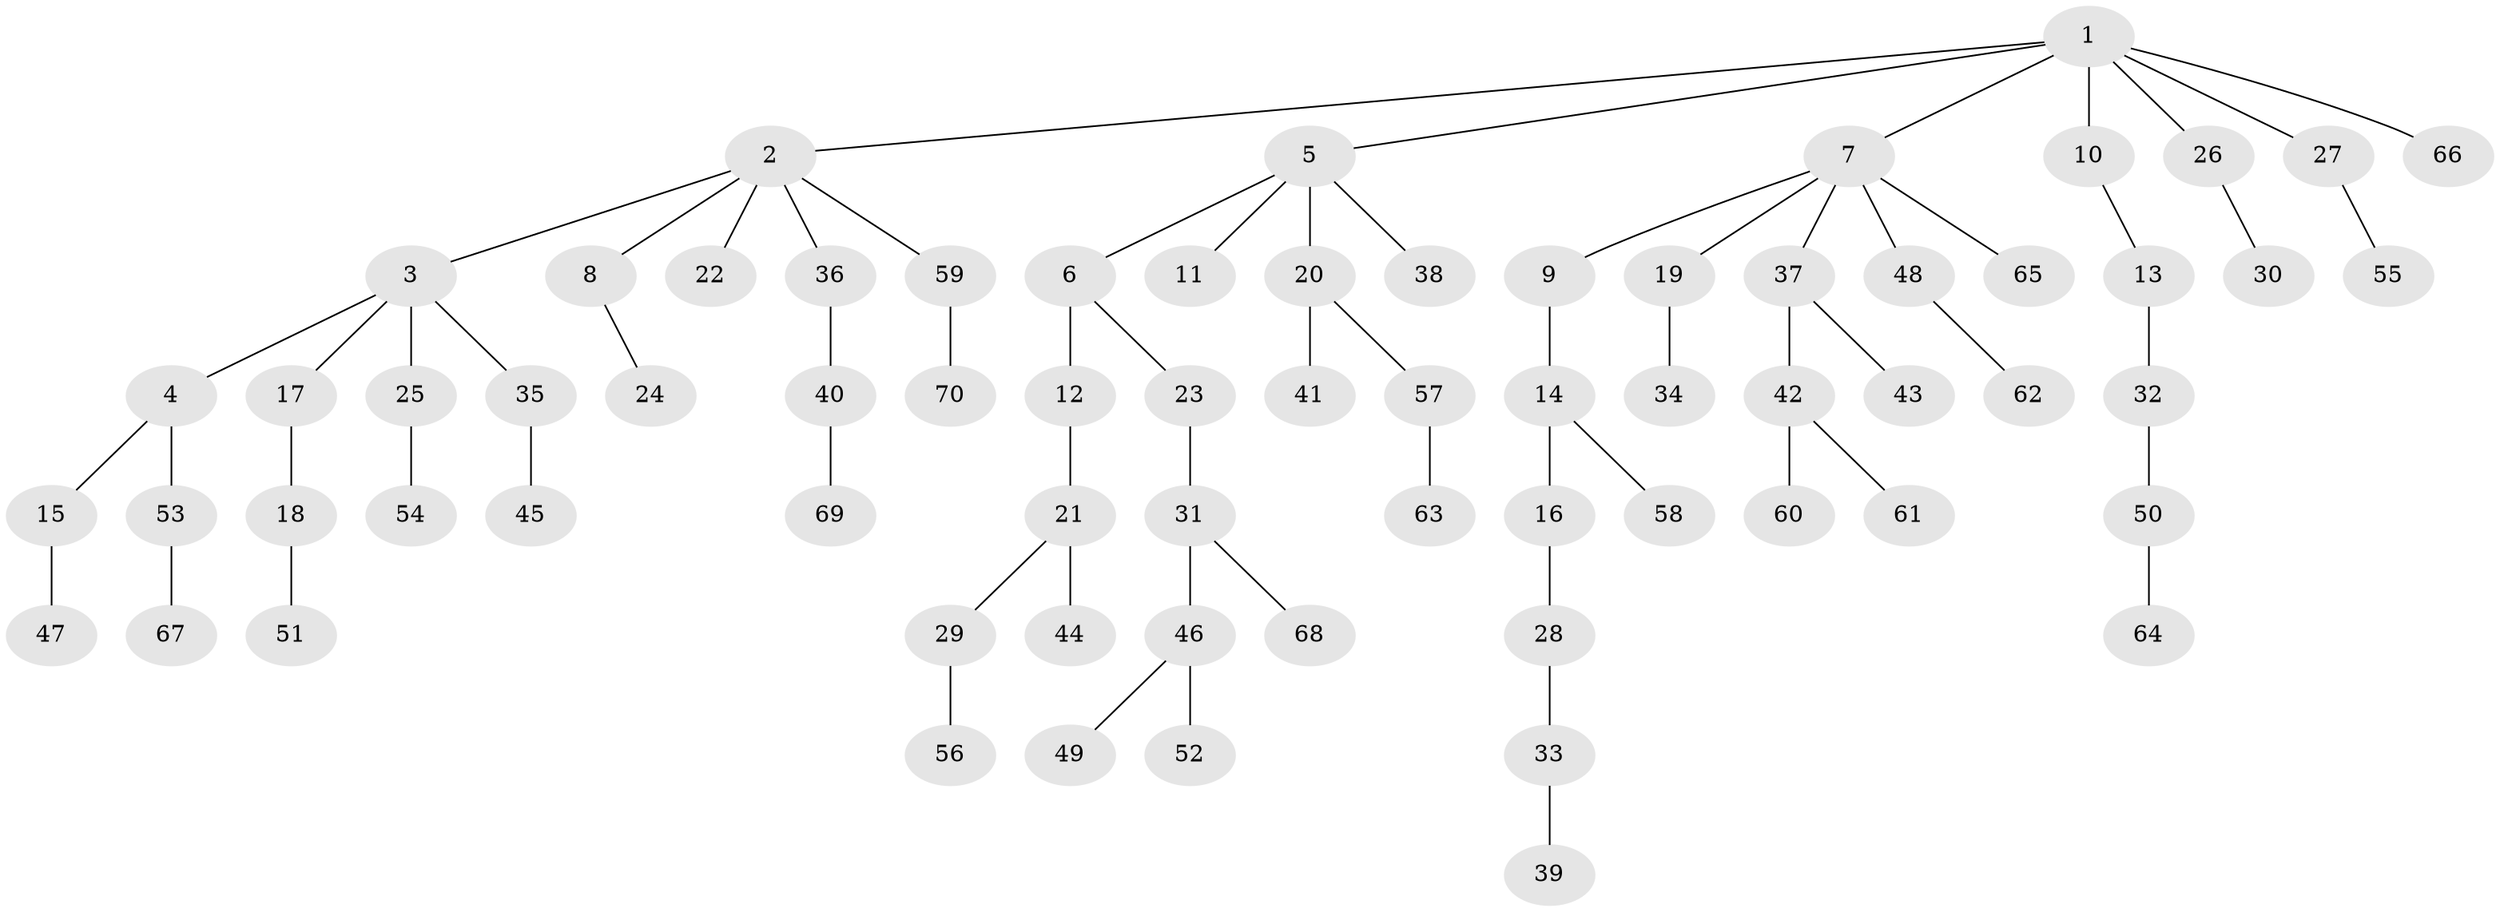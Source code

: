 // coarse degree distribution, {11: 0.023809523809523808, 5: 0.07142857142857142, 3: 0.047619047619047616, 2: 0.3333333333333333, 1: 0.5238095238095238}
// Generated by graph-tools (version 1.1) at 2025/19/03/04/25 18:19:03]
// undirected, 70 vertices, 69 edges
graph export_dot {
graph [start="1"]
  node [color=gray90,style=filled];
  1;
  2;
  3;
  4;
  5;
  6;
  7;
  8;
  9;
  10;
  11;
  12;
  13;
  14;
  15;
  16;
  17;
  18;
  19;
  20;
  21;
  22;
  23;
  24;
  25;
  26;
  27;
  28;
  29;
  30;
  31;
  32;
  33;
  34;
  35;
  36;
  37;
  38;
  39;
  40;
  41;
  42;
  43;
  44;
  45;
  46;
  47;
  48;
  49;
  50;
  51;
  52;
  53;
  54;
  55;
  56;
  57;
  58;
  59;
  60;
  61;
  62;
  63;
  64;
  65;
  66;
  67;
  68;
  69;
  70;
  1 -- 2;
  1 -- 5;
  1 -- 7;
  1 -- 10;
  1 -- 26;
  1 -- 27;
  1 -- 66;
  2 -- 3;
  2 -- 8;
  2 -- 22;
  2 -- 36;
  2 -- 59;
  3 -- 4;
  3 -- 17;
  3 -- 25;
  3 -- 35;
  4 -- 15;
  4 -- 53;
  5 -- 6;
  5 -- 11;
  5 -- 20;
  5 -- 38;
  6 -- 12;
  6 -- 23;
  7 -- 9;
  7 -- 19;
  7 -- 37;
  7 -- 48;
  7 -- 65;
  8 -- 24;
  9 -- 14;
  10 -- 13;
  12 -- 21;
  13 -- 32;
  14 -- 16;
  14 -- 58;
  15 -- 47;
  16 -- 28;
  17 -- 18;
  18 -- 51;
  19 -- 34;
  20 -- 41;
  20 -- 57;
  21 -- 29;
  21 -- 44;
  23 -- 31;
  25 -- 54;
  26 -- 30;
  27 -- 55;
  28 -- 33;
  29 -- 56;
  31 -- 46;
  31 -- 68;
  32 -- 50;
  33 -- 39;
  35 -- 45;
  36 -- 40;
  37 -- 42;
  37 -- 43;
  40 -- 69;
  42 -- 60;
  42 -- 61;
  46 -- 49;
  46 -- 52;
  48 -- 62;
  50 -- 64;
  53 -- 67;
  57 -- 63;
  59 -- 70;
}
